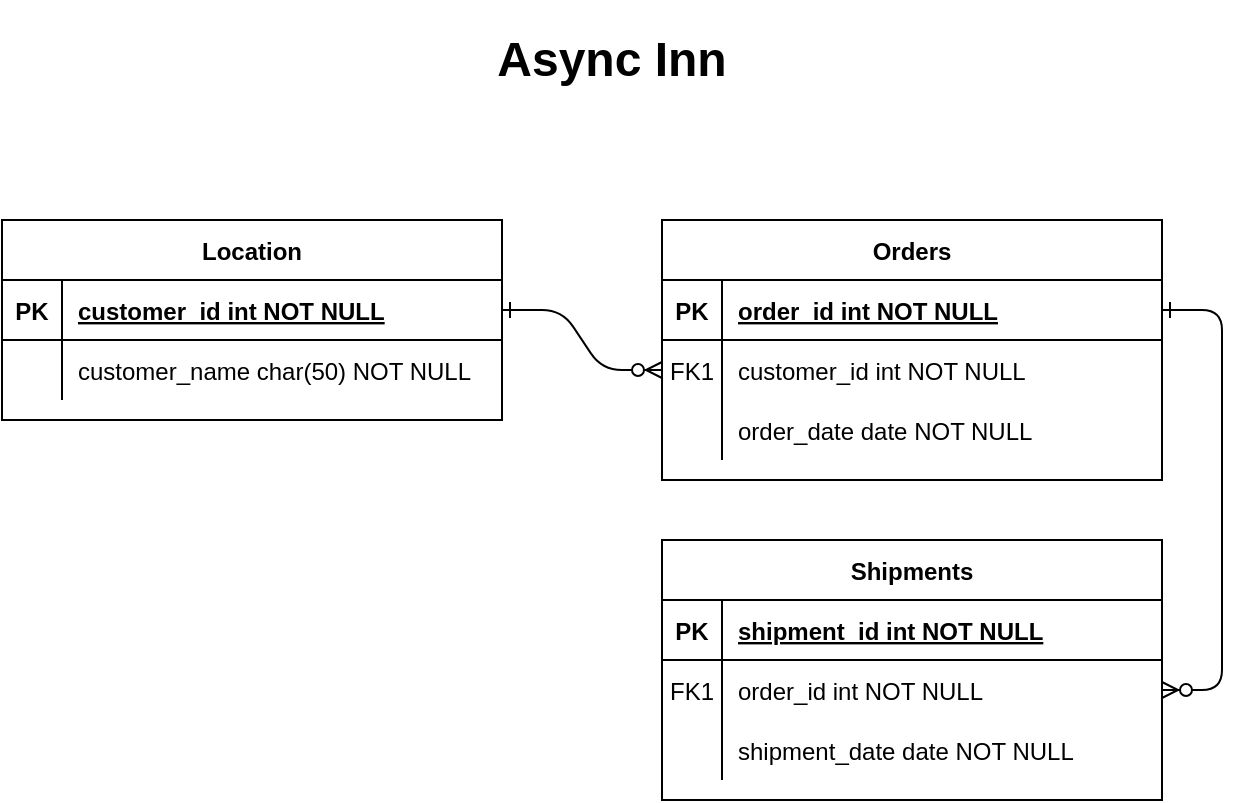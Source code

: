 <mxfile version="15.4.0" type="device" pages="2"><diagram id="R2lEEEUBdFMjLlhIrx00" name="Asynch-Inn ERD"><mxGraphModel dx="1264" dy="592" grid="1" gridSize="10" guides="1" tooltips="1" connect="1" arrows="1" fold="1" page="1" pageScale="1" pageWidth="850" pageHeight="1100" math="0" shadow="0" extFonts="Permanent Marker^https://fonts.googleapis.com/css?family=Permanent+Marker"><root><mxCell id="0"/><mxCell id="1" parent="0"/><mxCell id="C-vyLk0tnHw3VtMMgP7b-1" value="" style="edgeStyle=entityRelationEdgeStyle;endArrow=ERzeroToMany;startArrow=ERone;endFill=1;startFill=0;" parent="1" source="C-vyLk0tnHw3VtMMgP7b-24" target="C-vyLk0tnHw3VtMMgP7b-6" edge="1"><mxGeometry width="100" height="100" relative="1" as="geometry"><mxPoint x="340" y="720" as="sourcePoint"/><mxPoint x="440" y="620" as="targetPoint"/></mxGeometry></mxCell><mxCell id="C-vyLk0tnHw3VtMMgP7b-12" value="" style="edgeStyle=entityRelationEdgeStyle;endArrow=ERzeroToMany;startArrow=ERone;endFill=1;startFill=0;" parent="1" source="C-vyLk0tnHw3VtMMgP7b-3" target="C-vyLk0tnHw3VtMMgP7b-17" edge="1"><mxGeometry width="100" height="100" relative="1" as="geometry"><mxPoint x="400" y="180" as="sourcePoint"/><mxPoint x="460" y="205" as="targetPoint"/></mxGeometry></mxCell><mxCell id="C-vyLk0tnHw3VtMMgP7b-2" value="Orders" style="shape=table;startSize=30;container=1;collapsible=1;childLayout=tableLayout;fixedRows=1;rowLines=0;fontStyle=1;align=center;resizeLast=1;" parent="1" vertex="1"><mxGeometry x="450" y="120" width="250" height="130" as="geometry"/></mxCell><mxCell id="C-vyLk0tnHw3VtMMgP7b-3" value="" style="shape=partialRectangle;collapsible=0;dropTarget=0;pointerEvents=0;fillColor=none;points=[[0,0.5],[1,0.5]];portConstraint=eastwest;top=0;left=0;right=0;bottom=1;" parent="C-vyLk0tnHw3VtMMgP7b-2" vertex="1"><mxGeometry y="30" width="250" height="30" as="geometry"/></mxCell><mxCell id="C-vyLk0tnHw3VtMMgP7b-4" value="PK" style="shape=partialRectangle;overflow=hidden;connectable=0;fillColor=none;top=0;left=0;bottom=0;right=0;fontStyle=1;" parent="C-vyLk0tnHw3VtMMgP7b-3" vertex="1"><mxGeometry width="30" height="30" as="geometry"/></mxCell><mxCell id="C-vyLk0tnHw3VtMMgP7b-5" value="order_id int NOT NULL " style="shape=partialRectangle;overflow=hidden;connectable=0;fillColor=none;top=0;left=0;bottom=0;right=0;align=left;spacingLeft=6;fontStyle=5;" parent="C-vyLk0tnHw3VtMMgP7b-3" vertex="1"><mxGeometry x="30" width="220" height="30" as="geometry"/></mxCell><mxCell id="C-vyLk0tnHw3VtMMgP7b-6" value="" style="shape=partialRectangle;collapsible=0;dropTarget=0;pointerEvents=0;fillColor=none;points=[[0,0.5],[1,0.5]];portConstraint=eastwest;top=0;left=0;right=0;bottom=0;" parent="C-vyLk0tnHw3VtMMgP7b-2" vertex="1"><mxGeometry y="60" width="250" height="30" as="geometry"/></mxCell><mxCell id="C-vyLk0tnHw3VtMMgP7b-7" value="FK1" style="shape=partialRectangle;overflow=hidden;connectable=0;fillColor=none;top=0;left=0;bottom=0;right=0;" parent="C-vyLk0tnHw3VtMMgP7b-6" vertex="1"><mxGeometry width="30" height="30" as="geometry"/></mxCell><mxCell id="C-vyLk0tnHw3VtMMgP7b-8" value="customer_id int NOT NULL" style="shape=partialRectangle;overflow=hidden;connectable=0;fillColor=none;top=0;left=0;bottom=0;right=0;align=left;spacingLeft=6;" parent="C-vyLk0tnHw3VtMMgP7b-6" vertex="1"><mxGeometry x="30" width="220" height="30" as="geometry"/></mxCell><mxCell id="C-vyLk0tnHw3VtMMgP7b-9" value="" style="shape=partialRectangle;collapsible=0;dropTarget=0;pointerEvents=0;fillColor=none;points=[[0,0.5],[1,0.5]];portConstraint=eastwest;top=0;left=0;right=0;bottom=0;" parent="C-vyLk0tnHw3VtMMgP7b-2" vertex="1"><mxGeometry y="90" width="250" height="30" as="geometry"/></mxCell><mxCell id="C-vyLk0tnHw3VtMMgP7b-10" value="" style="shape=partialRectangle;overflow=hidden;connectable=0;fillColor=none;top=0;left=0;bottom=0;right=0;" parent="C-vyLk0tnHw3VtMMgP7b-9" vertex="1"><mxGeometry width="30" height="30" as="geometry"/></mxCell><mxCell id="C-vyLk0tnHw3VtMMgP7b-11" value="order_date date NOT NULL" style="shape=partialRectangle;overflow=hidden;connectable=0;fillColor=none;top=0;left=0;bottom=0;right=0;align=left;spacingLeft=6;" parent="C-vyLk0tnHw3VtMMgP7b-9" vertex="1"><mxGeometry x="30" width="220" height="30" as="geometry"/></mxCell><mxCell id="C-vyLk0tnHw3VtMMgP7b-13" value="Shipments" style="shape=table;startSize=30;container=1;collapsible=1;childLayout=tableLayout;fixedRows=1;rowLines=0;fontStyle=1;align=center;resizeLast=1;" parent="1" vertex="1"><mxGeometry x="450" y="280" width="250" height="130" as="geometry"/></mxCell><mxCell id="C-vyLk0tnHw3VtMMgP7b-14" value="" style="shape=partialRectangle;collapsible=0;dropTarget=0;pointerEvents=0;fillColor=none;points=[[0,0.5],[1,0.5]];portConstraint=eastwest;top=0;left=0;right=0;bottom=1;" parent="C-vyLk0tnHw3VtMMgP7b-13" vertex="1"><mxGeometry y="30" width="250" height="30" as="geometry"/></mxCell><mxCell id="C-vyLk0tnHw3VtMMgP7b-15" value="PK" style="shape=partialRectangle;overflow=hidden;connectable=0;fillColor=none;top=0;left=0;bottom=0;right=0;fontStyle=1;" parent="C-vyLk0tnHw3VtMMgP7b-14" vertex="1"><mxGeometry width="30" height="30" as="geometry"/></mxCell><mxCell id="C-vyLk0tnHw3VtMMgP7b-16" value="shipment_id int NOT NULL " style="shape=partialRectangle;overflow=hidden;connectable=0;fillColor=none;top=0;left=0;bottom=0;right=0;align=left;spacingLeft=6;fontStyle=5;" parent="C-vyLk0tnHw3VtMMgP7b-14" vertex="1"><mxGeometry x="30" width="220" height="30" as="geometry"/></mxCell><mxCell id="C-vyLk0tnHw3VtMMgP7b-17" value="" style="shape=partialRectangle;collapsible=0;dropTarget=0;pointerEvents=0;fillColor=none;points=[[0,0.5],[1,0.5]];portConstraint=eastwest;top=0;left=0;right=0;bottom=0;" parent="C-vyLk0tnHw3VtMMgP7b-13" vertex="1"><mxGeometry y="60" width="250" height="30" as="geometry"/></mxCell><mxCell id="C-vyLk0tnHw3VtMMgP7b-18" value="FK1" style="shape=partialRectangle;overflow=hidden;connectable=0;fillColor=none;top=0;left=0;bottom=0;right=0;" parent="C-vyLk0tnHw3VtMMgP7b-17" vertex="1"><mxGeometry width="30" height="30" as="geometry"/></mxCell><mxCell id="C-vyLk0tnHw3VtMMgP7b-19" value="order_id int NOT NULL" style="shape=partialRectangle;overflow=hidden;connectable=0;fillColor=none;top=0;left=0;bottom=0;right=0;align=left;spacingLeft=6;" parent="C-vyLk0tnHw3VtMMgP7b-17" vertex="1"><mxGeometry x="30" width="220" height="30" as="geometry"/></mxCell><mxCell id="C-vyLk0tnHw3VtMMgP7b-20" value="" style="shape=partialRectangle;collapsible=0;dropTarget=0;pointerEvents=0;fillColor=none;points=[[0,0.5],[1,0.5]];portConstraint=eastwest;top=0;left=0;right=0;bottom=0;" parent="C-vyLk0tnHw3VtMMgP7b-13" vertex="1"><mxGeometry y="90" width="250" height="30" as="geometry"/></mxCell><mxCell id="C-vyLk0tnHw3VtMMgP7b-21" value="" style="shape=partialRectangle;overflow=hidden;connectable=0;fillColor=none;top=0;left=0;bottom=0;right=0;" parent="C-vyLk0tnHw3VtMMgP7b-20" vertex="1"><mxGeometry width="30" height="30" as="geometry"/></mxCell><mxCell id="C-vyLk0tnHw3VtMMgP7b-22" value="shipment_date date NOT NULL" style="shape=partialRectangle;overflow=hidden;connectable=0;fillColor=none;top=0;left=0;bottom=0;right=0;align=left;spacingLeft=6;" parent="C-vyLk0tnHw3VtMMgP7b-20" vertex="1"><mxGeometry x="30" width="220" height="30" as="geometry"/></mxCell><mxCell id="C-vyLk0tnHw3VtMMgP7b-23" value="Location" style="shape=table;startSize=30;container=1;collapsible=1;childLayout=tableLayout;fixedRows=1;rowLines=0;fontStyle=1;align=center;resizeLast=1;" parent="1" vertex="1"><mxGeometry x="120" y="120" width="250" height="100" as="geometry"/></mxCell><mxCell id="C-vyLk0tnHw3VtMMgP7b-24" value="" style="shape=partialRectangle;collapsible=0;dropTarget=0;pointerEvents=0;fillColor=none;points=[[0,0.5],[1,0.5]];portConstraint=eastwest;top=0;left=0;right=0;bottom=1;" parent="C-vyLk0tnHw3VtMMgP7b-23" vertex="1"><mxGeometry y="30" width="250" height="30" as="geometry"/></mxCell><mxCell id="C-vyLk0tnHw3VtMMgP7b-25" value="PK" style="shape=partialRectangle;overflow=hidden;connectable=0;fillColor=none;top=0;left=0;bottom=0;right=0;fontStyle=1;" parent="C-vyLk0tnHw3VtMMgP7b-24" vertex="1"><mxGeometry width="30" height="30" as="geometry"/></mxCell><mxCell id="C-vyLk0tnHw3VtMMgP7b-26" value="customer_id int NOT NULL " style="shape=partialRectangle;overflow=hidden;connectable=0;fillColor=none;top=0;left=0;bottom=0;right=0;align=left;spacingLeft=6;fontStyle=5;" parent="C-vyLk0tnHw3VtMMgP7b-24" vertex="1"><mxGeometry x="30" width="220" height="30" as="geometry"/></mxCell><mxCell id="C-vyLk0tnHw3VtMMgP7b-27" value="" style="shape=partialRectangle;collapsible=0;dropTarget=0;pointerEvents=0;fillColor=none;points=[[0,0.5],[1,0.5]];portConstraint=eastwest;top=0;left=0;right=0;bottom=0;" parent="C-vyLk0tnHw3VtMMgP7b-23" vertex="1"><mxGeometry y="60" width="250" height="30" as="geometry"/></mxCell><mxCell id="C-vyLk0tnHw3VtMMgP7b-28" value="" style="shape=partialRectangle;overflow=hidden;connectable=0;fillColor=none;top=0;left=0;bottom=0;right=0;" parent="C-vyLk0tnHw3VtMMgP7b-27" vertex="1"><mxGeometry width="30" height="30" as="geometry"/></mxCell><mxCell id="C-vyLk0tnHw3VtMMgP7b-29" value="customer_name char(50) NOT NULL" style="shape=partialRectangle;overflow=hidden;connectable=0;fillColor=none;top=0;left=0;bottom=0;right=0;align=left;spacingLeft=6;" parent="C-vyLk0tnHw3VtMMgP7b-27" vertex="1"><mxGeometry x="30" width="220" height="30" as="geometry"/></mxCell><mxCell id="DNj6mUxqerLIcwDMcH_e-1" value="&lt;h1&gt;Async Inn&lt;/h1&gt;" style="text;html=1;strokeColor=none;fillColor=none;spacing=5;spacingTop=-20;whiteSpace=wrap;overflow=hidden;rounded=0;align=center;" vertex="1" parent="1"><mxGeometry x="330" y="20" width="190" height="60" as="geometry"/></mxCell></root></mxGraphModel></diagram><diagram id="OoquRReu4zeaFEVABa7R" name="Specifics"><mxGraphModel dx="1053" dy="493" grid="1" gridSize="10" guides="1" tooltips="1" connect="1" arrows="1" fold="1" page="1" pageScale="1" pageWidth="850" pageHeight="1100" math="0" shadow="0"><root><mxCell id="jw9uUh73b0y_MwXLeNg1-0"/><mxCell id="jw9uUh73b0y_MwXLeNg1-1" parent="jw9uUh73b0y_MwXLeNg1-0"/><mxCell id="jw9uUh73b0y_MwXLeNg1-3" value="Room Layout" style="swimlane;fontStyle=0;childLayout=stackLayout;horizontal=1;startSize=30;horizontalStack=0;resizeParent=1;resizeParentMax=0;resizeLast=0;collapsible=1;marginBottom=0;align=center;" vertex="1" parent="jw9uUh73b0y_MwXLeNg1-1"><mxGeometry x="35" y="70" width="140" height="360" as="geometry"/></mxCell><mxCell id="jw9uUh73b0y_MwXLeNg1-4" value="Standard Room" style="text;strokeColor=none;fillColor=none;align=left;verticalAlign=middle;spacingLeft=4;spacingRight=4;overflow=hidden;points=[[0,0.5],[1,0.5]];portConstraint=eastwest;rotatable=0;" vertex="1" parent="jw9uUh73b0y_MwXLeNg1-3"><mxGeometry y="30" width="140" height="30" as="geometry"/></mxCell><mxCell id="jw9uUh73b0y_MwXLeNg1-5" value="Double Room" style="text;strokeColor=none;fillColor=none;align=left;verticalAlign=middle;spacingLeft=4;spacingRight=4;overflow=hidden;points=[[0,0.5],[1,0.5]];portConstraint=eastwest;rotatable=0;" vertex="1" parent="jw9uUh73b0y_MwXLeNg1-3"><mxGeometry y="60" width="140" height="30" as="geometry"/></mxCell><mxCell id="jw9uUh73b0y_MwXLeNg1-6" value="Triple Room" style="text;strokeColor=none;fillColor=none;align=left;verticalAlign=middle;spacingLeft=4;spacingRight=4;overflow=hidden;points=[[0,0.5],[1,0.5]];portConstraint=eastwest;rotatable=0;" vertex="1" parent="jw9uUh73b0y_MwXLeNg1-3"><mxGeometry y="90" width="140" height="30" as="geometry"/></mxCell><mxCell id="jw9uUh73b0y_MwXLeNg1-7" value="Quad Room Suite" style="text;strokeColor=none;fillColor=none;align=left;verticalAlign=middle;spacingLeft=4;spacingRight=4;overflow=hidden;points=[[0,0.5],[1,0.5]];portConstraint=eastwest;rotatable=0;" vertex="1" parent="jw9uUh73b0y_MwXLeNg1-3"><mxGeometry y="120" width="140" height="30" as="geometry"/></mxCell><mxCell id="jw9uUh73b0y_MwXLeNg1-8" value="Queen Room" style="text;strokeColor=none;fillColor=none;align=left;verticalAlign=middle;spacingLeft=4;spacingRight=4;overflow=hidden;points=[[0,0.5],[1,0.5]];portConstraint=eastwest;rotatable=0;" vertex="1" parent="jw9uUh73b0y_MwXLeNg1-3"><mxGeometry y="150" width="140" height="30" as="geometry"/></mxCell><mxCell id="jw9uUh73b0y_MwXLeNg1-9" value="King Room" style="text;strokeColor=none;fillColor=none;align=left;verticalAlign=middle;spacingLeft=4;spacingRight=4;overflow=hidden;points=[[0,0.5],[1,0.5]];portConstraint=eastwest;rotatable=0;" vertex="1" parent="jw9uUh73b0y_MwXLeNg1-3"><mxGeometry y="180" width="140" height="30" as="geometry"/></mxCell><mxCell id="jw9uUh73b0y_MwXLeNg1-10" value="Queen Suite" style="text;strokeColor=none;fillColor=none;align=left;verticalAlign=middle;spacingLeft=4;spacingRight=4;overflow=hidden;points=[[0,0.5],[1,0.5]];portConstraint=eastwest;rotatable=0;" vertex="1" parent="jw9uUh73b0y_MwXLeNg1-3"><mxGeometry y="210" width="140" height="30" as="geometry"/></mxCell><mxCell id="jw9uUh73b0y_MwXLeNg1-11" value="King Suite" style="text;strokeColor=none;fillColor=none;align=left;verticalAlign=middle;spacingLeft=4;spacingRight=4;overflow=hidden;points=[[0,0.5],[1,0.5]];portConstraint=eastwest;rotatable=0;" vertex="1" parent="jw9uUh73b0y_MwXLeNg1-3"><mxGeometry y="240" width="140" height="30" as="geometry"/></mxCell><mxCell id="jw9uUh73b0y_MwXLeNg1-12" value="Cabana Room" style="text;strokeColor=none;fillColor=none;align=left;verticalAlign=middle;spacingLeft=4;spacingRight=4;overflow=hidden;points=[[0,0.5],[1,0.5]];portConstraint=eastwest;rotatable=0;" vertex="1" parent="jw9uUh73b0y_MwXLeNg1-3"><mxGeometry y="270" width="140" height="30" as="geometry"/></mxCell><mxCell id="jw9uUh73b0y_MwXLeNg1-13" value="Penthouse" style="text;strokeColor=none;fillColor=none;align=left;verticalAlign=middle;spacingLeft=4;spacingRight=4;overflow=hidden;points=[[0,0.5],[1,0.5]];portConstraint=eastwest;rotatable=0;" vertex="1" parent="jw9uUh73b0y_MwXLeNg1-3"><mxGeometry y="300" width="140" height="30" as="geometry"/></mxCell><mxCell id="jw9uUh73b0y_MwXLeNg1-14" value="Studio" style="text;strokeColor=none;fillColor=none;align=left;verticalAlign=middle;spacingLeft=4;spacingRight=4;overflow=hidden;points=[[0,0.5],[1,0.5]];portConstraint=eastwest;rotatable=0;" vertex="1" parent="jw9uUh73b0y_MwXLeNg1-3"><mxGeometry y="330" width="140" height="30" as="geometry"/></mxCell><mxCell id="jw9uUh73b0y_MwXLeNg1-15" value="&lt;h1&gt;Room Layout&lt;/h1&gt;" style="text;html=1;strokeColor=none;fillColor=none;spacing=5;spacingTop=-20;whiteSpace=wrap;overflow=hidden;rounded=0;align=center;" vertex="1" parent="jw9uUh73b0y_MwXLeNg1-1"><mxGeometry x="10" y="20" width="190" height="40" as="geometry"/></mxCell><mxCell id="jw9uUh73b0y_MwXLeNg1-16" value="&lt;h1&gt;All Properties&lt;/h1&gt;" style="text;html=1;strokeColor=none;fillColor=none;spacing=5;spacingTop=-20;whiteSpace=wrap;overflow=hidden;rounded=0;align=center;" vertex="1" parent="jw9uUh73b0y_MwXLeNg1-1"><mxGeometry x="430" y="20" width="190" height="40" as="geometry"/></mxCell><mxCell id="jw9uUh73b0y_MwXLeNg1-17" value="Room Rates" style="swimlane;fontStyle=0;childLayout=stackLayout;horizontal=1;startSize=30;horizontalStack=0;resizeParent=1;resizeParentMax=0;resizeLast=0;collapsible=1;marginBottom=0;align=center;" vertex="1" parent="jw9uUh73b0y_MwXLeNg1-1"><mxGeometry x="455" y="70" width="140" height="120" as="geometry"/></mxCell><mxCell id="jw9uUh73b0y_MwXLeNg1-19" value="Location 1" style="text;strokeColor=none;fillColor=none;align=left;verticalAlign=middle;spacingLeft=4;spacingRight=4;overflow=hidden;points=[[0,0.5],[1,0.5]];portConstraint=eastwest;rotatable=0;" vertex="1" parent="jw9uUh73b0y_MwXLeNg1-17"><mxGeometry y="30" width="140" height="30" as="geometry"/></mxCell><mxCell id="PUcjTXYnaRIKrzPe1sYL-83" value="Location 2" style="text;strokeColor=none;fillColor=none;align=left;verticalAlign=middle;spacingLeft=4;spacingRight=4;overflow=hidden;points=[[0,0.5],[1,0.5]];portConstraint=eastwest;rotatable=0;fontSize=12;" vertex="1" parent="jw9uUh73b0y_MwXLeNg1-17"><mxGeometry y="60" width="140" height="30" as="geometry"/></mxCell><mxCell id="PUcjTXYnaRIKrzPe1sYL-84" value="Location 3" style="text;strokeColor=none;fillColor=none;align=left;verticalAlign=middle;spacingLeft=4;spacingRight=4;overflow=hidden;points=[[0,0.5],[1,0.5]];portConstraint=eastwest;rotatable=0;fontSize=12;" vertex="1" parent="jw9uUh73b0y_MwXLeNg1-17"><mxGeometry y="90" width="140" height="30" as="geometry"/></mxCell><mxCell id="jw9uUh73b0y_MwXLeNg1-21" value="&lt;h1&gt;Locations&lt;/h1&gt;" style="text;html=1;strokeColor=none;fillColor=none;spacing=5;spacingTop=-20;whiteSpace=wrap;overflow=hidden;rounded=0;align=center;" vertex="1" parent="jw9uUh73b0y_MwXLeNg1-1"><mxGeometry x="630" y="20" width="190" height="40" as="geometry"/></mxCell><mxCell id="jw9uUh73b0y_MwXLeNg1-22" value="Locations" style="swimlane;fontStyle=0;childLayout=stackLayout;horizontal=1;startSize=30;horizontalStack=0;resizeParent=1;resizeParentMax=0;resizeLast=0;collapsible=1;marginBottom=0;align=center;" vertex="1" parent="jw9uUh73b0y_MwXLeNg1-1"><mxGeometry x="655" y="70" width="140" height="180" as="geometry"/></mxCell><mxCell id="jw9uUh73b0y_MwXLeNg1-23" value="Name" style="text;strokeColor=none;fillColor=none;align=left;verticalAlign=middle;spacingLeft=4;spacingRight=4;overflow=hidden;points=[[0,0.5],[1,0.5]];portConstraint=eastwest;rotatable=0;" vertex="1" parent="jw9uUh73b0y_MwXLeNg1-22"><mxGeometry y="30" width="140" height="30" as="geometry"/></mxCell><mxCell id="jw9uUh73b0y_MwXLeNg1-24" value="City" style="text;strokeColor=none;fillColor=none;align=left;verticalAlign=middle;spacingLeft=4;spacingRight=4;overflow=hidden;points=[[0,0.5],[1,0.5]];portConstraint=eastwest;rotatable=0;" vertex="1" parent="jw9uUh73b0y_MwXLeNg1-22"><mxGeometry y="60" width="140" height="30" as="geometry"/></mxCell><mxCell id="jw9uUh73b0y_MwXLeNg1-25" value="State" style="text;strokeColor=none;fillColor=none;align=left;verticalAlign=middle;spacingLeft=4;spacingRight=4;overflow=hidden;points=[[0,0.5],[1,0.5]];portConstraint=eastwest;rotatable=0;" vertex="1" parent="jw9uUh73b0y_MwXLeNg1-22"><mxGeometry y="90" width="140" height="30" as="geometry"/></mxCell><mxCell id="jw9uUh73b0y_MwXLeNg1-26" value="Address" style="text;strokeColor=none;fillColor=none;align=left;verticalAlign=middle;spacingLeft=4;spacingRight=4;overflow=hidden;points=[[0,0.5],[1,0.5]];portConstraint=eastwest;rotatable=0;" vertex="1" parent="jw9uUh73b0y_MwXLeNg1-22"><mxGeometry y="120" width="140" height="30" as="geometry"/></mxCell><mxCell id="jw9uUh73b0y_MwXLeNg1-27" value="Phone Number" style="text;strokeColor=none;fillColor=none;align=left;verticalAlign=middle;spacingLeft=4;spacingRight=4;overflow=hidden;points=[[0,0.5],[1,0.5]];portConstraint=eastwest;rotatable=0;" vertex="1" parent="jw9uUh73b0y_MwXLeNg1-22"><mxGeometry y="150" width="140" height="30" as="geometry"/></mxCell><mxCell id="jw9uUh73b0y_MwXLeNg1-28" value="Room Label" style="swimlane;fontStyle=0;childLayout=stackLayout;horizontal=1;startSize=30;horizontalStack=0;resizeParent=1;resizeParentMax=0;resizeLast=0;collapsible=1;marginBottom=0;align=center;" vertex="1" parent="jw9uUh73b0y_MwXLeNg1-1"><mxGeometry x="245" y="70" width="140" height="300" as="geometry"/></mxCell><mxCell id="jw9uUh73b0y_MwXLeNg1-30" value="Restful Rainier" style="text;strokeColor=none;fillColor=none;align=left;verticalAlign=middle;spacingLeft=4;spacingRight=4;overflow=hidden;points=[[0,0.5],[1,0.5]];portConstraint=eastwest;rotatable=0;" vertex="1" parent="jw9uUh73b0y_MwXLeNg1-28"><mxGeometry y="30" width="140" height="30" as="geometry"/></mxCell><mxCell id="jw9uUh73b0y_MwXLeNg1-31" value="Seahawks Snooze" style="text;strokeColor=none;fillColor=none;align=left;verticalAlign=middle;spacingLeft=4;spacingRight=4;overflow=hidden;points=[[0,0.5],[1,0.5]];portConstraint=eastwest;rotatable=0;" vertex="1" parent="jw9uUh73b0y_MwXLeNg1-28"><mxGeometry y="60" width="140" height="30" as="geometry"/></mxCell><mxCell id="jw9uUh73b0y_MwXLeNg1-32" value="Label 3" style="text;strokeColor=none;fillColor=none;align=left;verticalAlign=middle;spacingLeft=4;spacingRight=4;overflow=hidden;points=[[0,0.5],[1,0.5]];portConstraint=eastwest;rotatable=0;" vertex="1" parent="jw9uUh73b0y_MwXLeNg1-28"><mxGeometry y="90" width="140" height="30" as="geometry"/></mxCell><mxCell id="jw9uUh73b0y_MwXLeNg1-33" value="Label 4" style="text;strokeColor=none;fillColor=none;align=left;verticalAlign=middle;spacingLeft=4;spacingRight=4;overflow=hidden;points=[[0,0.5],[1,0.5]];portConstraint=eastwest;rotatable=0;" vertex="1" parent="jw9uUh73b0y_MwXLeNg1-28"><mxGeometry y="120" width="140" height="30" as="geometry"/></mxCell><mxCell id="jw9uUh73b0y_MwXLeNg1-34" value="Label 5" style="text;strokeColor=none;fillColor=none;align=left;verticalAlign=middle;spacingLeft=4;spacingRight=4;overflow=hidden;points=[[0,0.5],[1,0.5]];portConstraint=eastwest;rotatable=0;" vertex="1" parent="jw9uUh73b0y_MwXLeNg1-28"><mxGeometry y="150" width="140" height="30" as="geometry"/></mxCell><mxCell id="jw9uUh73b0y_MwXLeNg1-35" value="Label 6" style="text;strokeColor=none;fillColor=none;align=left;verticalAlign=middle;spacingLeft=4;spacingRight=4;overflow=hidden;points=[[0,0.5],[1,0.5]];portConstraint=eastwest;rotatable=0;" vertex="1" parent="jw9uUh73b0y_MwXLeNg1-28"><mxGeometry y="180" width="140" height="30" as="geometry"/></mxCell><mxCell id="jw9uUh73b0y_MwXLeNg1-36" value="Label 7" style="text;strokeColor=none;fillColor=none;align=left;verticalAlign=middle;spacingLeft=4;spacingRight=4;overflow=hidden;points=[[0,0.5],[1,0.5]];portConstraint=eastwest;rotatable=0;" vertex="1" parent="jw9uUh73b0y_MwXLeNg1-28"><mxGeometry y="210" width="140" height="30" as="geometry"/></mxCell><mxCell id="jw9uUh73b0y_MwXLeNg1-37" value="Label 8" style="text;strokeColor=none;fillColor=none;align=left;verticalAlign=middle;spacingLeft=4;spacingRight=4;overflow=hidden;points=[[0,0.5],[1,0.5]];portConstraint=eastwest;rotatable=0;" vertex="1" parent="jw9uUh73b0y_MwXLeNg1-28"><mxGeometry y="240" width="140" height="30" as="geometry"/></mxCell><mxCell id="jw9uUh73b0y_MwXLeNg1-38" value="Label 9" style="text;strokeColor=none;fillColor=none;align=left;verticalAlign=middle;spacingLeft=4;spacingRight=4;overflow=hidden;points=[[0,0.5],[1,0.5]];portConstraint=eastwest;rotatable=0;" vertex="1" parent="jw9uUh73b0y_MwXLeNg1-28"><mxGeometry y="270" width="140" height="30" as="geometry"/></mxCell><mxCell id="jw9uUh73b0y_MwXLeNg1-40" value="&lt;h1 style=&quot;font-size: 18px;&quot;&gt;Specific Room Label&lt;/h1&gt;" style="text;html=1;strokeColor=none;fillColor=none;spacing=5;spacingTop=-20;whiteSpace=wrap;overflow=hidden;rounded=0;align=center;fontSize=18;" vertex="1" parent="jw9uUh73b0y_MwXLeNg1-1"><mxGeometry x="220" y="20" width="190" height="40" as="geometry"/></mxCell><mxCell id="jw9uUh73b0y_MwXLeNg1-42" value="Room Amenities" style="swimlane;fontStyle=0;childLayout=stackLayout;horizontal=1;startSize=30;horizontalStack=0;resizeParent=1;resizeParentMax=0;resizeLast=0;collapsible=1;marginBottom=0;align=center;" vertex="1" parent="jw9uUh73b0y_MwXLeNg1-1"><mxGeometry x="455" y="290" width="140" height="450" as="geometry"/></mxCell><mxCell id="jw9uUh73b0y_MwXLeNg1-43" value="Hairdryer" style="text;strokeColor=none;fillColor=none;align=left;verticalAlign=middle;spacingLeft=4;spacingRight=4;overflow=hidden;points=[[0,0.5],[1,0.5]];portConstraint=eastwest;rotatable=0;" vertex="1" parent="jw9uUh73b0y_MwXLeNg1-42"><mxGeometry y="30" width="140" height="30" as="geometry"/></mxCell><mxCell id="jw9uUh73b0y_MwXLeNg1-44" value="Jacuzzi" style="text;strokeColor=none;fillColor=none;align=left;verticalAlign=middle;spacingLeft=4;spacingRight=4;overflow=hidden;points=[[0,0.5],[1,0.5]];portConstraint=eastwest;rotatable=0;" vertex="1" parent="jw9uUh73b0y_MwXLeNg1-42"><mxGeometry y="60" width="140" height="30" as="geometry"/></mxCell><mxCell id="jw9uUh73b0y_MwXLeNg1-45" value="Minibar" style="text;strokeColor=none;fillColor=none;align=left;verticalAlign=middle;spacingLeft=4;spacingRight=4;overflow=hidden;points=[[0,0.5],[1,0.5]];portConstraint=eastwest;rotatable=0;" vertex="1" parent="jw9uUh73b0y_MwXLeNg1-42"><mxGeometry y="90" width="140" height="30" as="geometry"/></mxCell><mxCell id="jw9uUh73b0y_MwXLeNg1-46" value="Hot tub bath" style="text;strokeColor=none;fillColor=none;align=left;verticalAlign=middle;spacingLeft=4;spacingRight=4;overflow=hidden;points=[[0,0.5],[1,0.5]];portConstraint=eastwest;rotatable=0;" vertex="1" parent="jw9uUh73b0y_MwXLeNg1-42"><mxGeometry y="120" width="140" height="30" as="geometry"/></mxCell><mxCell id="jw9uUh73b0y_MwXLeNg1-47" value="Pull-out-couch" style="text;strokeColor=none;fillColor=none;align=left;verticalAlign=middle;spacingLeft=4;spacingRight=4;overflow=hidden;points=[[0,0.5],[1,0.5]];portConstraint=eastwest;rotatable=0;" vertex="1" parent="jw9uUh73b0y_MwXLeNg1-42"><mxGeometry y="150" width="140" height="30" as="geometry"/></mxCell><mxCell id="jw9uUh73b0y_MwXLeNg1-48" value="Kitchen" style="text;strokeColor=none;fillColor=none;align=left;verticalAlign=middle;spacingLeft=4;spacingRight=4;overflow=hidden;points=[[0,0.5],[1,0.5]];portConstraint=eastwest;rotatable=0;" vertex="1" parent="jw9uUh73b0y_MwXLeNg1-42"><mxGeometry y="180" width="140" height="30" as="geometry"/></mxCell><mxCell id="jw9uUh73b0y_MwXLeNg1-49" value="City view" style="text;strokeColor=none;fillColor=none;align=left;verticalAlign=middle;spacingLeft=4;spacingRight=4;overflow=hidden;points=[[0,0.5],[1,0.5]];portConstraint=eastwest;rotatable=0;" vertex="1" parent="jw9uUh73b0y_MwXLeNg1-42"><mxGeometry y="210" width="140" height="30" as="geometry"/></mxCell><mxCell id="jw9uUh73b0y_MwXLeNg1-50" value="Nature view" style="text;strokeColor=none;fillColor=none;align=left;verticalAlign=middle;spacingLeft=4;spacingRight=4;overflow=hidden;points=[[0,0.5],[1,0.5]];portConstraint=eastwest;rotatable=0;" vertex="1" parent="jw9uUh73b0y_MwXLeNg1-42"><mxGeometry y="240" width="140" height="30" as="geometry"/></mxCell><mxCell id="jw9uUh73b0y_MwXLeNg1-58" value="Ocean view" style="text;strokeColor=none;fillColor=none;align=left;verticalAlign=middle;spacingLeft=4;spacingRight=4;overflow=hidden;points=[[0,0.5],[1,0.5]];portConstraint=eastwest;rotatable=0;fontSize=12;" vertex="1" parent="jw9uUh73b0y_MwXLeNg1-42"><mxGeometry y="270" width="140" height="30" as="geometry"/></mxCell><mxCell id="jw9uUh73b0y_MwXLeNg1-51" value="Handicap Accessible" style="text;strokeColor=none;fillColor=none;align=left;verticalAlign=middle;spacingLeft=4;spacingRight=4;overflow=hidden;points=[[0,0.5],[1,0.5]];portConstraint=eastwest;rotatable=0;" vertex="1" parent="jw9uUh73b0y_MwXLeNg1-42"><mxGeometry y="300" width="140" height="30" as="geometry"/></mxCell><mxCell id="jw9uUh73b0y_MwXLeNg1-52" value="Outdoor entrance" style="text;strokeColor=none;fillColor=none;align=left;verticalAlign=middle;spacingLeft=4;spacingRight=4;overflow=hidden;points=[[0,0.5],[1,0.5]];portConstraint=eastwest;rotatable=0;" vertex="1" parent="jw9uUh73b0y_MwXLeNg1-42"><mxGeometry y="330" width="140" height="30" as="geometry"/></mxCell><mxCell id="jw9uUh73b0y_MwXLeNg1-57" value="Coffee Maker" style="text;strokeColor=none;fillColor=none;align=left;verticalAlign=middle;spacingLeft=4;spacingRight=4;overflow=hidden;points=[[0,0.5],[1,0.5]];portConstraint=eastwest;rotatable=0;fontSize=12;" vertex="1" parent="jw9uUh73b0y_MwXLeNg1-42"><mxGeometry y="360" width="140" height="30" as="geometry"/></mxCell><mxCell id="jw9uUh73b0y_MwXLeNg1-53" value="Balcony" style="text;strokeColor=none;fillColor=none;align=left;verticalAlign=middle;spacingLeft=4;spacingRight=4;overflow=hidden;points=[[0,0.5],[1,0.5]];portConstraint=eastwest;rotatable=0;" vertex="1" parent="jw9uUh73b0y_MwXLeNg1-42"><mxGeometry y="390" width="140" height="30" as="geometry"/></mxCell><mxCell id="jw9uUh73b0y_MwXLeNg1-56" value="Desk" style="text;strokeColor=none;fillColor=none;align=left;verticalAlign=middle;spacingLeft=4;spacingRight=4;overflow=hidden;points=[[0,0.5],[1,0.5]];portConstraint=eastwest;rotatable=0;fontSize=12;" vertex="1" parent="jw9uUh73b0y_MwXLeNg1-42"><mxGeometry y="420" width="140" height="30" as="geometry"/></mxCell><mxCell id="jw9uUh73b0y_MwXLeNg1-54" value="&lt;h1 style=&quot;font-size: 20px&quot;&gt;Room Amenities&lt;/h1&gt;" style="text;html=1;strokeColor=none;fillColor=none;spacing=5;spacingTop=-20;whiteSpace=wrap;overflow=hidden;rounded=0;align=center;fontSize=20;" vertex="1" parent="jw9uUh73b0y_MwXLeNg1-1"><mxGeometry x="430" y="240" width="190" height="40" as="geometry"/></mxCell><mxCell id="jw9uUh73b0y_MwXLeNg1-60" value="Pricing" style="swimlane;fontStyle=0;childLayout=stackLayout;horizontal=1;startSize=30;horizontalStack=0;resizeParent=1;resizeParentMax=0;resizeLast=0;collapsible=1;marginBottom=0;align=center;" vertex="1" parent="jw9uUh73b0y_MwXLeNg1-1"><mxGeometry x="655" y="320" width="140" height="270" as="geometry"/></mxCell><mxCell id="jw9uUh73b0y_MwXLeNg1-61" value="$150" style="text;strokeColor=none;fillColor=none;align=left;verticalAlign=middle;spacingLeft=4;spacingRight=4;overflow=hidden;points=[[0,0.5],[1,0.5]];portConstraint=eastwest;rotatable=0;" vertex="1" parent="jw9uUh73b0y_MwXLeNg1-60"><mxGeometry y="30" width="140" height="30" as="geometry"/></mxCell><mxCell id="jw9uUh73b0y_MwXLeNg1-62" value="$200" style="text;strokeColor=none;fillColor=none;align=left;verticalAlign=middle;spacingLeft=4;spacingRight=4;overflow=hidden;points=[[0,0.5],[1,0.5]];portConstraint=eastwest;rotatable=0;" vertex="1" parent="jw9uUh73b0y_MwXLeNg1-60"><mxGeometry y="60" width="140" height="30" as="geometry"/></mxCell><mxCell id="jw9uUh73b0y_MwXLeNg1-63" value="$225" style="text;strokeColor=none;fillColor=none;align=left;verticalAlign=middle;spacingLeft=4;spacingRight=4;overflow=hidden;points=[[0,0.5],[1,0.5]];portConstraint=eastwest;rotatable=0;" vertex="1" parent="jw9uUh73b0y_MwXLeNg1-60"><mxGeometry y="90" width="140" height="30" as="geometry"/></mxCell><mxCell id="jw9uUh73b0y_MwXLeNg1-64" value="$250" style="text;strokeColor=none;fillColor=none;align=left;verticalAlign=middle;spacingLeft=4;spacingRight=4;overflow=hidden;points=[[0,0.5],[1,0.5]];portConstraint=eastwest;rotatable=0;" vertex="1" parent="jw9uUh73b0y_MwXLeNg1-60"><mxGeometry y="120" width="140" height="30" as="geometry"/></mxCell><mxCell id="jw9uUh73b0y_MwXLeNg1-65" value="$300" style="text;strokeColor=none;fillColor=none;align=left;verticalAlign=middle;spacingLeft=4;spacingRight=4;overflow=hidden;points=[[0,0.5],[1,0.5]];portConstraint=eastwest;rotatable=0;" vertex="1" parent="jw9uUh73b0y_MwXLeNg1-60"><mxGeometry y="150" width="140" height="30" as="geometry"/></mxCell><mxCell id="jw9uUh73b0y_MwXLeNg1-66" value="$350" style="text;strokeColor=none;fillColor=none;align=left;verticalAlign=middle;spacingLeft=4;spacingRight=4;overflow=hidden;points=[[0,0.5],[1,0.5]];portConstraint=eastwest;rotatable=0;" vertex="1" parent="jw9uUh73b0y_MwXLeNg1-60"><mxGeometry y="180" width="140" height="30" as="geometry"/></mxCell><mxCell id="jw9uUh73b0y_MwXLeNg1-67" value="$400" style="text;strokeColor=none;fillColor=none;align=left;verticalAlign=middle;spacingLeft=4;spacingRight=4;overflow=hidden;points=[[0,0.5],[1,0.5]];portConstraint=eastwest;rotatable=0;" vertex="1" parent="jw9uUh73b0y_MwXLeNg1-60"><mxGeometry y="210" width="140" height="30" as="geometry"/></mxCell><mxCell id="jw9uUh73b0y_MwXLeNg1-68" value="Hotels.com rate" style="text;strokeColor=none;fillColor=none;align=left;verticalAlign=middle;spacingLeft=4;spacingRight=4;overflow=hidden;points=[[0,0.5],[1,0.5]];portConstraint=eastwest;rotatable=0;" vertex="1" parent="jw9uUh73b0y_MwXLeNg1-60"><mxGeometry y="240" width="140" height="30" as="geometry"/></mxCell><mxCell id="jw9uUh73b0y_MwXLeNg1-75" value="&lt;h1 style=&quot;font-size: 20px&quot;&gt;Room Rates&lt;/h1&gt;" style="text;html=1;strokeColor=none;fillColor=none;spacing=5;spacingTop=-20;whiteSpace=wrap;overflow=hidden;rounded=0;align=center;fontSize=20;" vertex="1" parent="jw9uUh73b0y_MwXLeNg1-1"><mxGeometry x="630" y="270" width="190" height="40" as="geometry"/></mxCell><mxCell id="jw9uUh73b0y_MwXLeNg1-76" value="Room Numbers" style="swimlane;fontStyle=0;childLayout=stackLayout;horizontal=1;startSize=30;horizontalStack=0;resizeParent=1;resizeParentMax=0;resizeLast=0;collapsible=1;marginBottom=0;align=center;" vertex="1" parent="jw9uUh73b0y_MwXLeNg1-1"><mxGeometry x="35" y="520" width="140" height="360" as="geometry"/></mxCell><mxCell id="jw9uUh73b0y_MwXLeNg1-77" value="100 - 150" style="text;strokeColor=none;fillColor=none;align=left;verticalAlign=middle;spacingLeft=4;spacingRight=4;overflow=hidden;points=[[0,0.5],[1,0.5]];portConstraint=eastwest;rotatable=0;" vertex="1" parent="jw9uUh73b0y_MwXLeNg1-76"><mxGeometry y="30" width="140" height="30" as="geometry"/></mxCell><mxCell id="jw9uUh73b0y_MwXLeNg1-78" value="151 - 200" style="text;strokeColor=none;fillColor=none;align=left;verticalAlign=middle;spacingLeft=4;spacingRight=4;overflow=hidden;points=[[0,0.5],[1,0.5]];portConstraint=eastwest;rotatable=0;" vertex="1" parent="jw9uUh73b0y_MwXLeNg1-76"><mxGeometry y="60" width="140" height="30" as="geometry"/></mxCell><mxCell id="jw9uUh73b0y_MwXLeNg1-79" value="201 - 250" style="text;strokeColor=none;fillColor=none;align=left;verticalAlign=middle;spacingLeft=4;spacingRight=4;overflow=hidden;points=[[0,0.5],[1,0.5]];portConstraint=eastwest;rotatable=0;" vertex="1" parent="jw9uUh73b0y_MwXLeNg1-76"><mxGeometry y="90" width="140" height="30" as="geometry"/></mxCell><mxCell id="jw9uUh73b0y_MwXLeNg1-80" value="251 - 300" style="text;strokeColor=none;fillColor=none;align=left;verticalAlign=middle;spacingLeft=4;spacingRight=4;overflow=hidden;points=[[0,0.5],[1,0.5]];portConstraint=eastwest;rotatable=0;" vertex="1" parent="jw9uUh73b0y_MwXLeNg1-76"><mxGeometry y="120" width="140" height="30" as="geometry"/></mxCell><mxCell id="jw9uUh73b0y_MwXLeNg1-81" value="301" style="text;strokeColor=none;fillColor=none;align=left;verticalAlign=middle;spacingLeft=4;spacingRight=4;overflow=hidden;points=[[0,0.5],[1,0.5]];portConstraint=eastwest;rotatable=0;" vertex="1" parent="jw9uUh73b0y_MwXLeNg1-76"><mxGeometry y="150" width="140" height="30" as="geometry"/></mxCell><mxCell id="jw9uUh73b0y_MwXLeNg1-82" value="302" style="text;strokeColor=none;fillColor=none;align=left;verticalAlign=middle;spacingLeft=4;spacingRight=4;overflow=hidden;points=[[0,0.5],[1,0.5]];portConstraint=eastwest;rotatable=0;" vertex="1" parent="jw9uUh73b0y_MwXLeNg1-76"><mxGeometry y="180" width="140" height="30" as="geometry"/></mxCell><mxCell id="jw9uUh73b0y_MwXLeNg1-83" value="303" style="text;strokeColor=none;fillColor=none;align=left;verticalAlign=middle;spacingLeft=4;spacingRight=4;overflow=hidden;points=[[0,0.5],[1,0.5]];portConstraint=eastwest;rotatable=0;" vertex="1" parent="jw9uUh73b0y_MwXLeNg1-76"><mxGeometry y="210" width="140" height="30" as="geometry"/></mxCell><mxCell id="jw9uUh73b0y_MwXLeNg1-84" value="304" style="text;strokeColor=none;fillColor=none;align=left;verticalAlign=middle;spacingLeft=4;spacingRight=4;overflow=hidden;points=[[0,0.5],[1,0.5]];portConstraint=eastwest;rotatable=0;" vertex="1" parent="jw9uUh73b0y_MwXLeNg1-76"><mxGeometry y="240" width="140" height="30" as="geometry"/></mxCell><mxCell id="jw9uUh73b0y_MwXLeNg1-85" value="305" style="text;strokeColor=none;fillColor=none;align=left;verticalAlign=middle;spacingLeft=4;spacingRight=4;overflow=hidden;points=[[0,0.5],[1,0.5]];portConstraint=eastwest;rotatable=0;" vertex="1" parent="jw9uUh73b0y_MwXLeNg1-76"><mxGeometry y="270" width="140" height="30" as="geometry"/></mxCell><mxCell id="jw9uUh73b0y_MwXLeNg1-86" value="306" style="text;strokeColor=none;fillColor=none;align=left;verticalAlign=middle;spacingLeft=4;spacingRight=4;overflow=hidden;points=[[0,0.5],[1,0.5]];portConstraint=eastwest;rotatable=0;" vertex="1" parent="jw9uUh73b0y_MwXLeNg1-76"><mxGeometry y="300" width="140" height="30" as="geometry"/></mxCell><mxCell id="jw9uUh73b0y_MwXLeNg1-87" value="307" style="text;strokeColor=none;fillColor=none;align=left;verticalAlign=middle;spacingLeft=4;spacingRight=4;overflow=hidden;points=[[0,0.5],[1,0.5]];portConstraint=eastwest;rotatable=0;" vertex="1" parent="jw9uUh73b0y_MwXLeNg1-76"><mxGeometry y="330" width="140" height="30" as="geometry"/></mxCell><mxCell id="jw9uUh73b0y_MwXLeNg1-88" value="&lt;h1&gt;Room Numbers&lt;/h1&gt;" style="text;html=1;strokeColor=none;fillColor=none;spacing=5;spacingTop=-20;whiteSpace=wrap;overflow=hidden;rounded=0;align=center;" vertex="1" parent="jw9uUh73b0y_MwXLeNg1-1"><mxGeometry x="10" y="470" width="190" height="40" as="geometry"/></mxCell><mxCell id="jw9uUh73b0y_MwXLeNg1-89" value="&lt;h1&gt;Room Types&lt;/h1&gt;" style="text;html=1;strokeColor=none;fillColor=none;spacing=5;spacingTop=-20;whiteSpace=wrap;overflow=hidden;rounded=0;align=center;" vertex="1" parent="jw9uUh73b0y_MwXLeNg1-1"><mxGeometry x="220" y="470" width="190" height="40" as="geometry"/></mxCell><mxCell id="jw9uUh73b0y_MwXLeNg1-90" value="Types" style="swimlane;fontStyle=0;childLayout=stackLayout;horizontal=1;startSize=30;horizontalStack=0;resizeParent=1;resizeParentMax=0;resizeLast=0;collapsible=1;marginBottom=0;align=center;" vertex="1" parent="jw9uUh73b0y_MwXLeNg1-1"><mxGeometry x="245" y="520" width="140" height="120" as="geometry"/></mxCell><mxCell id="jw9uUh73b0y_MwXLeNg1-91" value="Non-Smoking" style="text;strokeColor=none;fillColor=none;align=left;verticalAlign=middle;spacingLeft=4;spacingRight=4;overflow=hidden;points=[[0,0.5],[1,0.5]];portConstraint=eastwest;rotatable=0;" vertex="1" parent="jw9uUh73b0y_MwXLeNg1-90"><mxGeometry y="30" width="140" height="30" as="geometry"/></mxCell><mxCell id="jw9uUh73b0y_MwXLeNg1-92" value="Smoking" style="text;strokeColor=none;fillColor=none;align=left;verticalAlign=middle;spacingLeft=4;spacingRight=4;overflow=hidden;points=[[0,0.5],[1,0.5]];portConstraint=eastwest;rotatable=0;" vertex="1" parent="jw9uUh73b0y_MwXLeNg1-90"><mxGeometry y="60" width="140" height="30" as="geometry"/></mxCell><mxCell id="jw9uUh73b0y_MwXLeNg1-93" value="Pet Friendly" style="text;strokeColor=none;fillColor=none;align=left;verticalAlign=middle;spacingLeft=4;spacingRight=4;overflow=hidden;points=[[0,0.5],[1,0.5]];portConstraint=eastwest;rotatable=0;" vertex="1" parent="jw9uUh73b0y_MwXLeNg1-90"><mxGeometry y="90" width="140" height="30" as="geometry"/></mxCell><mxCell id="PUcjTXYnaRIKrzPe1sYL-0" value="Untitled Layer" parent="jw9uUh73b0y_MwXLeNg1-0"/><mxCell id="PUcjTXYnaRIKrzPe1sYL-1" value="Room Layout" style="swimlane;fontStyle=0;childLayout=stackLayout;horizontal=1;startSize=30;horizontalStack=0;resizeParent=1;resizeParentMax=0;resizeLast=0;collapsible=1;marginBottom=0;align=center;" vertex="1" parent="PUcjTXYnaRIKrzPe1sYL-0"><mxGeometry x="35" y="70" width="140" height="360" as="geometry"/></mxCell><mxCell id="PUcjTXYnaRIKrzPe1sYL-2" value="Standard Room" style="text;strokeColor=none;fillColor=none;align=left;verticalAlign=middle;spacingLeft=4;spacingRight=4;overflow=hidden;points=[[0,0.5],[1,0.5]];portConstraint=eastwest;rotatable=0;" vertex="1" parent="PUcjTXYnaRIKrzPe1sYL-1"><mxGeometry y="30" width="140" height="30" as="geometry"/></mxCell><mxCell id="PUcjTXYnaRIKrzPe1sYL-3" value="Double Room" style="text;strokeColor=none;fillColor=none;align=left;verticalAlign=middle;spacingLeft=4;spacingRight=4;overflow=hidden;points=[[0,0.5],[1,0.5]];portConstraint=eastwest;rotatable=0;" vertex="1" parent="PUcjTXYnaRIKrzPe1sYL-1"><mxGeometry y="60" width="140" height="30" as="geometry"/></mxCell><mxCell id="PUcjTXYnaRIKrzPe1sYL-4" value="Triple Room" style="text;strokeColor=none;fillColor=none;align=left;verticalAlign=middle;spacingLeft=4;spacingRight=4;overflow=hidden;points=[[0,0.5],[1,0.5]];portConstraint=eastwest;rotatable=0;" vertex="1" parent="PUcjTXYnaRIKrzPe1sYL-1"><mxGeometry y="90" width="140" height="30" as="geometry"/></mxCell><mxCell id="PUcjTXYnaRIKrzPe1sYL-5" value="Quad Room Suite" style="text;strokeColor=none;fillColor=none;align=left;verticalAlign=middle;spacingLeft=4;spacingRight=4;overflow=hidden;points=[[0,0.5],[1,0.5]];portConstraint=eastwest;rotatable=0;" vertex="1" parent="PUcjTXYnaRIKrzPe1sYL-1"><mxGeometry y="120" width="140" height="30" as="geometry"/></mxCell><mxCell id="PUcjTXYnaRIKrzPe1sYL-6" value="Queen Room" style="text;strokeColor=none;fillColor=none;align=left;verticalAlign=middle;spacingLeft=4;spacingRight=4;overflow=hidden;points=[[0,0.5],[1,0.5]];portConstraint=eastwest;rotatable=0;" vertex="1" parent="PUcjTXYnaRIKrzPe1sYL-1"><mxGeometry y="150" width="140" height="30" as="geometry"/></mxCell><mxCell id="PUcjTXYnaRIKrzPe1sYL-7" value="King Room" style="text;strokeColor=none;fillColor=none;align=left;verticalAlign=middle;spacingLeft=4;spacingRight=4;overflow=hidden;points=[[0,0.5],[1,0.5]];portConstraint=eastwest;rotatable=0;" vertex="1" parent="PUcjTXYnaRIKrzPe1sYL-1"><mxGeometry y="180" width="140" height="30" as="geometry"/></mxCell><mxCell id="PUcjTXYnaRIKrzPe1sYL-8" value="Queen Suite" style="text;strokeColor=none;fillColor=none;align=left;verticalAlign=middle;spacingLeft=4;spacingRight=4;overflow=hidden;points=[[0,0.5],[1,0.5]];portConstraint=eastwest;rotatable=0;" vertex="1" parent="PUcjTXYnaRIKrzPe1sYL-1"><mxGeometry y="210" width="140" height="30" as="geometry"/></mxCell><mxCell id="PUcjTXYnaRIKrzPe1sYL-9" value="King Suite" style="text;strokeColor=none;fillColor=none;align=left;verticalAlign=middle;spacingLeft=4;spacingRight=4;overflow=hidden;points=[[0,0.5],[1,0.5]];portConstraint=eastwest;rotatable=0;" vertex="1" parent="PUcjTXYnaRIKrzPe1sYL-1"><mxGeometry y="240" width="140" height="30" as="geometry"/></mxCell><mxCell id="PUcjTXYnaRIKrzPe1sYL-10" value="Cabana Room" style="text;strokeColor=none;fillColor=none;align=left;verticalAlign=middle;spacingLeft=4;spacingRight=4;overflow=hidden;points=[[0,0.5],[1,0.5]];portConstraint=eastwest;rotatable=0;" vertex="1" parent="PUcjTXYnaRIKrzPe1sYL-1"><mxGeometry y="270" width="140" height="30" as="geometry"/></mxCell><mxCell id="PUcjTXYnaRIKrzPe1sYL-11" value="Penthouse" style="text;strokeColor=none;fillColor=none;align=left;verticalAlign=middle;spacingLeft=4;spacingRight=4;overflow=hidden;points=[[0,0.5],[1,0.5]];portConstraint=eastwest;rotatable=0;" vertex="1" parent="PUcjTXYnaRIKrzPe1sYL-1"><mxGeometry y="300" width="140" height="30" as="geometry"/></mxCell><mxCell id="PUcjTXYnaRIKrzPe1sYL-12" value="Studio" style="text;strokeColor=none;fillColor=none;align=left;verticalAlign=middle;spacingLeft=4;spacingRight=4;overflow=hidden;points=[[0,0.5],[1,0.5]];portConstraint=eastwest;rotatable=0;" vertex="1" parent="PUcjTXYnaRIKrzPe1sYL-1"><mxGeometry y="330" width="140" height="30" as="geometry"/></mxCell><mxCell id="PUcjTXYnaRIKrzPe1sYL-13" value="&lt;h1&gt;Room Layout&lt;/h1&gt;" style="text;html=1;strokeColor=none;fillColor=none;spacing=5;spacingTop=-20;whiteSpace=wrap;overflow=hidden;rounded=0;align=center;" vertex="1" parent="PUcjTXYnaRIKrzPe1sYL-0"><mxGeometry x="10" y="20" width="190" height="40" as="geometry"/></mxCell><mxCell id="PUcjTXYnaRIKrzPe1sYL-15" value="Properties" style="swimlane;fontStyle=0;childLayout=stackLayout;horizontal=1;startSize=30;horizontalStack=0;resizeParent=1;resizeParentMax=0;resizeLast=0;collapsible=1;marginBottom=0;align=center;" vertex="1" parent="PUcjTXYnaRIKrzPe1sYL-0"><mxGeometry x="455" y="70" width="140" height="60" as="geometry"/></mxCell><mxCell id="PUcjTXYnaRIKrzPe1sYL-19" value="&lt;h1&gt;Locations&lt;/h1&gt;" style="text;html=1;strokeColor=none;fillColor=none;spacing=5;spacingTop=-20;whiteSpace=wrap;overflow=hidden;rounded=0;align=center;" vertex="1" parent="PUcjTXYnaRIKrzPe1sYL-0"><mxGeometry x="630" y="20" width="190" height="40" as="geometry"/></mxCell><mxCell id="PUcjTXYnaRIKrzPe1sYL-20" value="Locations" style="swimlane;fontStyle=0;childLayout=stackLayout;horizontal=1;startSize=30;horizontalStack=0;resizeParent=1;resizeParentMax=0;resizeLast=0;collapsible=1;marginBottom=0;align=center;" vertex="1" parent="PUcjTXYnaRIKrzPe1sYL-0"><mxGeometry x="655" y="70" width="140" height="180" as="geometry"/></mxCell><mxCell id="PUcjTXYnaRIKrzPe1sYL-21" value="Name" style="text;strokeColor=none;fillColor=none;align=left;verticalAlign=middle;spacingLeft=4;spacingRight=4;overflow=hidden;points=[[0,0.5],[1,0.5]];portConstraint=eastwest;rotatable=0;" vertex="1" parent="PUcjTXYnaRIKrzPe1sYL-20"><mxGeometry y="30" width="140" height="30" as="geometry"/></mxCell><mxCell id="PUcjTXYnaRIKrzPe1sYL-22" value="City" style="text;strokeColor=none;fillColor=none;align=left;verticalAlign=middle;spacingLeft=4;spacingRight=4;overflow=hidden;points=[[0,0.5],[1,0.5]];portConstraint=eastwest;rotatable=0;" vertex="1" parent="PUcjTXYnaRIKrzPe1sYL-20"><mxGeometry y="60" width="140" height="30" as="geometry"/></mxCell><mxCell id="PUcjTXYnaRIKrzPe1sYL-23" value="State" style="text;strokeColor=none;fillColor=none;align=left;verticalAlign=middle;spacingLeft=4;spacingRight=4;overflow=hidden;points=[[0,0.5],[1,0.5]];portConstraint=eastwest;rotatable=0;" vertex="1" parent="PUcjTXYnaRIKrzPe1sYL-20"><mxGeometry y="90" width="140" height="30" as="geometry"/></mxCell><mxCell id="PUcjTXYnaRIKrzPe1sYL-24" value="Address" style="text;strokeColor=none;fillColor=none;align=left;verticalAlign=middle;spacingLeft=4;spacingRight=4;overflow=hidden;points=[[0,0.5],[1,0.5]];portConstraint=eastwest;rotatable=0;" vertex="1" parent="PUcjTXYnaRIKrzPe1sYL-20"><mxGeometry y="120" width="140" height="30" as="geometry"/></mxCell><mxCell id="PUcjTXYnaRIKrzPe1sYL-25" value="Phone Number" style="text;strokeColor=none;fillColor=none;align=left;verticalAlign=middle;spacingLeft=4;spacingRight=4;overflow=hidden;points=[[0,0.5],[1,0.5]];portConstraint=eastwest;rotatable=0;" vertex="1" parent="PUcjTXYnaRIKrzPe1sYL-20"><mxGeometry y="150" width="140" height="30" as="geometry"/></mxCell><mxCell id="PUcjTXYnaRIKrzPe1sYL-26" value="Room Label" style="swimlane;fontStyle=0;childLayout=stackLayout;horizontal=1;startSize=30;horizontalStack=0;resizeParent=1;resizeParentMax=0;resizeLast=0;collapsible=1;marginBottom=0;align=center;" vertex="1" parent="PUcjTXYnaRIKrzPe1sYL-0"><mxGeometry x="245" y="70" width="140" height="60" as="geometry"/></mxCell><mxCell id="PUcjTXYnaRIKrzPe1sYL-38" value="&lt;h1 style=&quot;font-size: 18px;&quot;&gt;Specific Room Label&lt;/h1&gt;" style="text;html=1;strokeColor=none;fillColor=none;spacing=5;spacingTop=-20;whiteSpace=wrap;overflow=hidden;rounded=0;align=center;fontSize=18;" vertex="1" parent="PUcjTXYnaRIKrzPe1sYL-0"><mxGeometry x="220" y="20" width="190" height="40" as="geometry"/></mxCell><mxCell id="PUcjTXYnaRIKrzPe1sYL-39" value="Room Amenities" style="swimlane;fontStyle=0;childLayout=stackLayout;horizontal=1;startSize=30;horizontalStack=0;resizeParent=1;resizeParentMax=0;resizeLast=0;collapsible=1;marginBottom=0;align=center;" vertex="1" parent="PUcjTXYnaRIKrzPe1sYL-0"><mxGeometry x="455" y="290" width="140" height="450" as="geometry"/></mxCell><mxCell id="PUcjTXYnaRIKrzPe1sYL-40" value="Hairdryer" style="text;strokeColor=none;fillColor=none;align=left;verticalAlign=middle;spacingLeft=4;spacingRight=4;overflow=hidden;points=[[0,0.5],[1,0.5]];portConstraint=eastwest;rotatable=0;" vertex="1" parent="PUcjTXYnaRIKrzPe1sYL-39"><mxGeometry y="30" width="140" height="30" as="geometry"/></mxCell><mxCell id="PUcjTXYnaRIKrzPe1sYL-41" value="Jacuzzi" style="text;strokeColor=none;fillColor=none;align=left;verticalAlign=middle;spacingLeft=4;spacingRight=4;overflow=hidden;points=[[0,0.5],[1,0.5]];portConstraint=eastwest;rotatable=0;" vertex="1" parent="PUcjTXYnaRIKrzPe1sYL-39"><mxGeometry y="60" width="140" height="30" as="geometry"/></mxCell><mxCell id="PUcjTXYnaRIKrzPe1sYL-42" value="Minibar" style="text;strokeColor=none;fillColor=none;align=left;verticalAlign=middle;spacingLeft=4;spacingRight=4;overflow=hidden;points=[[0,0.5],[1,0.5]];portConstraint=eastwest;rotatable=0;" vertex="1" parent="PUcjTXYnaRIKrzPe1sYL-39"><mxGeometry y="90" width="140" height="30" as="geometry"/></mxCell><mxCell id="PUcjTXYnaRIKrzPe1sYL-43" value="Hot tub bath" style="text;strokeColor=none;fillColor=none;align=left;verticalAlign=middle;spacingLeft=4;spacingRight=4;overflow=hidden;points=[[0,0.5],[1,0.5]];portConstraint=eastwest;rotatable=0;" vertex="1" parent="PUcjTXYnaRIKrzPe1sYL-39"><mxGeometry y="120" width="140" height="30" as="geometry"/></mxCell><mxCell id="PUcjTXYnaRIKrzPe1sYL-44" value="Pull-out-couch" style="text;strokeColor=none;fillColor=none;align=left;verticalAlign=middle;spacingLeft=4;spacingRight=4;overflow=hidden;points=[[0,0.5],[1,0.5]];portConstraint=eastwest;rotatable=0;" vertex="1" parent="PUcjTXYnaRIKrzPe1sYL-39"><mxGeometry y="150" width="140" height="30" as="geometry"/></mxCell><mxCell id="PUcjTXYnaRIKrzPe1sYL-45" value="Kitchen" style="text;strokeColor=none;fillColor=none;align=left;verticalAlign=middle;spacingLeft=4;spacingRight=4;overflow=hidden;points=[[0,0.5],[1,0.5]];portConstraint=eastwest;rotatable=0;" vertex="1" parent="PUcjTXYnaRIKrzPe1sYL-39"><mxGeometry y="180" width="140" height="30" as="geometry"/></mxCell><mxCell id="PUcjTXYnaRIKrzPe1sYL-46" value="City view" style="text;strokeColor=none;fillColor=none;align=left;verticalAlign=middle;spacingLeft=4;spacingRight=4;overflow=hidden;points=[[0,0.5],[1,0.5]];portConstraint=eastwest;rotatable=0;" vertex="1" parent="PUcjTXYnaRIKrzPe1sYL-39"><mxGeometry y="210" width="140" height="30" as="geometry"/></mxCell><mxCell id="PUcjTXYnaRIKrzPe1sYL-47" value="Nature view" style="text;strokeColor=none;fillColor=none;align=left;verticalAlign=middle;spacingLeft=4;spacingRight=4;overflow=hidden;points=[[0,0.5],[1,0.5]];portConstraint=eastwest;rotatable=0;" vertex="1" parent="PUcjTXYnaRIKrzPe1sYL-39"><mxGeometry y="240" width="140" height="30" as="geometry"/></mxCell><mxCell id="PUcjTXYnaRIKrzPe1sYL-48" value="Ocean view" style="text;strokeColor=none;fillColor=none;align=left;verticalAlign=middle;spacingLeft=4;spacingRight=4;overflow=hidden;points=[[0,0.5],[1,0.5]];portConstraint=eastwest;rotatable=0;fontSize=12;" vertex="1" parent="PUcjTXYnaRIKrzPe1sYL-39"><mxGeometry y="270" width="140" height="30" as="geometry"/></mxCell><mxCell id="PUcjTXYnaRIKrzPe1sYL-49" value="Handicap Accessible" style="text;strokeColor=none;fillColor=none;align=left;verticalAlign=middle;spacingLeft=4;spacingRight=4;overflow=hidden;points=[[0,0.5],[1,0.5]];portConstraint=eastwest;rotatable=0;" vertex="1" parent="PUcjTXYnaRIKrzPe1sYL-39"><mxGeometry y="300" width="140" height="30" as="geometry"/></mxCell><mxCell id="PUcjTXYnaRIKrzPe1sYL-50" value="Outdoor entrance" style="text;strokeColor=none;fillColor=none;align=left;verticalAlign=middle;spacingLeft=4;spacingRight=4;overflow=hidden;points=[[0,0.5],[1,0.5]];portConstraint=eastwest;rotatable=0;" vertex="1" parent="PUcjTXYnaRIKrzPe1sYL-39"><mxGeometry y="330" width="140" height="30" as="geometry"/></mxCell><mxCell id="PUcjTXYnaRIKrzPe1sYL-51" value="Coffee Maker" style="text;strokeColor=none;fillColor=none;align=left;verticalAlign=middle;spacingLeft=4;spacingRight=4;overflow=hidden;points=[[0,0.5],[1,0.5]];portConstraint=eastwest;rotatable=0;fontSize=12;" vertex="1" parent="PUcjTXYnaRIKrzPe1sYL-39"><mxGeometry y="360" width="140" height="30" as="geometry"/></mxCell><mxCell id="PUcjTXYnaRIKrzPe1sYL-52" value="Balcony" style="text;strokeColor=none;fillColor=none;align=left;verticalAlign=middle;spacingLeft=4;spacingRight=4;overflow=hidden;points=[[0,0.5],[1,0.5]];portConstraint=eastwest;rotatable=0;" vertex="1" parent="PUcjTXYnaRIKrzPe1sYL-39"><mxGeometry y="390" width="140" height="30" as="geometry"/></mxCell><mxCell id="PUcjTXYnaRIKrzPe1sYL-53" value="Desk" style="text;strokeColor=none;fillColor=none;align=left;verticalAlign=middle;spacingLeft=4;spacingRight=4;overflow=hidden;points=[[0,0.5],[1,0.5]];portConstraint=eastwest;rotatable=0;fontSize=12;" vertex="1" parent="PUcjTXYnaRIKrzPe1sYL-39"><mxGeometry y="420" width="140" height="30" as="geometry"/></mxCell><mxCell id="PUcjTXYnaRIKrzPe1sYL-54" value="&lt;h1 style=&quot;font-size: 20px&quot;&gt;Room Amenities&lt;/h1&gt;" style="text;html=1;strokeColor=none;fillColor=none;spacing=5;spacingTop=-20;whiteSpace=wrap;overflow=hidden;rounded=0;align=center;fontSize=20;" vertex="1" parent="PUcjTXYnaRIKrzPe1sYL-0"><mxGeometry x="430" y="240" width="190" height="40" as="geometry"/></mxCell><mxCell id="PUcjTXYnaRIKrzPe1sYL-55" value="Rates" style="swimlane;fontStyle=0;childLayout=stackLayout;horizontal=1;startSize=30;horizontalStack=0;resizeParent=1;resizeParentMax=0;resizeLast=0;collapsible=1;marginBottom=0;align=center;" vertex="1" parent="PUcjTXYnaRIKrzPe1sYL-0"><mxGeometry x="655" y="320" width="140" height="300" as="geometry"/></mxCell><mxCell id="PUcjTXYnaRIKrzPe1sYL-56" value="$150" style="text;strokeColor=none;fillColor=none;align=left;verticalAlign=middle;spacingLeft=4;spacingRight=4;overflow=hidden;points=[[0,0.5],[1,0.5]];portConstraint=eastwest;rotatable=0;" vertex="1" parent="PUcjTXYnaRIKrzPe1sYL-55"><mxGeometry y="30" width="140" height="30" as="geometry"/></mxCell><mxCell id="PUcjTXYnaRIKrzPe1sYL-57" value="$200" style="text;strokeColor=none;fillColor=none;align=left;verticalAlign=middle;spacingLeft=4;spacingRight=4;overflow=hidden;points=[[0,0.5],[1,0.5]];portConstraint=eastwest;rotatable=0;" vertex="1" parent="PUcjTXYnaRIKrzPe1sYL-55"><mxGeometry y="60" width="140" height="30" as="geometry"/></mxCell><mxCell id="PUcjTXYnaRIKrzPe1sYL-58" value="$225" style="text;strokeColor=none;fillColor=none;align=left;verticalAlign=middle;spacingLeft=4;spacingRight=4;overflow=hidden;points=[[0,0.5],[1,0.5]];portConstraint=eastwest;rotatable=0;" vertex="1" parent="PUcjTXYnaRIKrzPe1sYL-55"><mxGeometry y="90" width="140" height="30" as="geometry"/></mxCell><mxCell id="PUcjTXYnaRIKrzPe1sYL-59" value="$250" style="text;strokeColor=none;fillColor=none;align=left;verticalAlign=middle;spacingLeft=4;spacingRight=4;overflow=hidden;points=[[0,0.5],[1,0.5]];portConstraint=eastwest;rotatable=0;" vertex="1" parent="PUcjTXYnaRIKrzPe1sYL-55"><mxGeometry y="120" width="140" height="30" as="geometry"/></mxCell><mxCell id="PUcjTXYnaRIKrzPe1sYL-60" value="$300" style="text;strokeColor=none;fillColor=none;align=left;verticalAlign=middle;spacingLeft=4;spacingRight=4;overflow=hidden;points=[[0,0.5],[1,0.5]];portConstraint=eastwest;rotatable=0;" vertex="1" parent="PUcjTXYnaRIKrzPe1sYL-55"><mxGeometry y="150" width="140" height="30" as="geometry"/></mxCell><mxCell id="PUcjTXYnaRIKrzPe1sYL-61" value="$350" style="text;strokeColor=none;fillColor=none;align=left;verticalAlign=middle;spacingLeft=4;spacingRight=4;overflow=hidden;points=[[0,0.5],[1,0.5]];portConstraint=eastwest;rotatable=0;" vertex="1" parent="PUcjTXYnaRIKrzPe1sYL-55"><mxGeometry y="180" width="140" height="30" as="geometry"/></mxCell><mxCell id="PUcjTXYnaRIKrzPe1sYL-62" value="$400" style="text;strokeColor=none;fillColor=none;align=left;verticalAlign=middle;spacingLeft=4;spacingRight=4;overflow=hidden;points=[[0,0.5],[1,0.5]];portConstraint=eastwest;rotatable=0;" vertex="1" parent="PUcjTXYnaRIKrzPe1sYL-55"><mxGeometry y="210" width="140" height="30" as="geometry"/></mxCell><mxCell id="PUcjTXYnaRIKrzPe1sYL-63" value="Hotels.com rate" style="text;strokeColor=none;fillColor=none;align=left;verticalAlign=middle;spacingLeft=4;spacingRight=4;overflow=hidden;points=[[0,0.5],[1,0.5]];portConstraint=eastwest;rotatable=0;" vertex="1" parent="PUcjTXYnaRIKrzPe1sYL-55"><mxGeometry y="240" width="140" height="30" as="geometry"/></mxCell><mxCell id="nmmIPgQ991gO0CNmZKke-0" value="Custom  Rate" style="text;strokeColor=none;fillColor=none;align=left;verticalAlign=middle;spacingLeft=4;spacingRight=4;overflow=hidden;points=[[0,0.5],[1,0.5]];portConstraint=eastwest;rotatable=0;fontSize=12;" vertex="1" parent="PUcjTXYnaRIKrzPe1sYL-55"><mxGeometry y="270" width="140" height="30" as="geometry"/></mxCell><mxCell id="PUcjTXYnaRIKrzPe1sYL-65" value="Room Numbers" style="swimlane;fontStyle=0;childLayout=stackLayout;horizontal=1;startSize=30;horizontalStack=0;resizeParent=1;resizeParentMax=0;resizeLast=0;collapsible=1;marginBottom=0;align=center;" vertex="1" parent="PUcjTXYnaRIKrzPe1sYL-0"><mxGeometry x="35" y="520" width="140" height="360" as="geometry"/></mxCell><mxCell id="PUcjTXYnaRIKrzPe1sYL-66" value="100 - 150" style="text;strokeColor=none;fillColor=none;align=left;verticalAlign=middle;spacingLeft=4;spacingRight=4;overflow=hidden;points=[[0,0.5],[1,0.5]];portConstraint=eastwest;rotatable=0;" vertex="1" parent="PUcjTXYnaRIKrzPe1sYL-65"><mxGeometry y="30" width="140" height="30" as="geometry"/></mxCell><mxCell id="PUcjTXYnaRIKrzPe1sYL-67" value="151 - 200" style="text;strokeColor=none;fillColor=none;align=left;verticalAlign=middle;spacingLeft=4;spacingRight=4;overflow=hidden;points=[[0,0.5],[1,0.5]];portConstraint=eastwest;rotatable=0;" vertex="1" parent="PUcjTXYnaRIKrzPe1sYL-65"><mxGeometry y="60" width="140" height="30" as="geometry"/></mxCell><mxCell id="PUcjTXYnaRIKrzPe1sYL-68" value="201 - 250" style="text;strokeColor=none;fillColor=none;align=left;verticalAlign=middle;spacingLeft=4;spacingRight=4;overflow=hidden;points=[[0,0.5],[1,0.5]];portConstraint=eastwest;rotatable=0;" vertex="1" parent="PUcjTXYnaRIKrzPe1sYL-65"><mxGeometry y="90" width="140" height="30" as="geometry"/></mxCell><mxCell id="PUcjTXYnaRIKrzPe1sYL-69" value="251 - 300" style="text;strokeColor=none;fillColor=none;align=left;verticalAlign=middle;spacingLeft=4;spacingRight=4;overflow=hidden;points=[[0,0.5],[1,0.5]];portConstraint=eastwest;rotatable=0;" vertex="1" parent="PUcjTXYnaRIKrzPe1sYL-65"><mxGeometry y="120" width="140" height="30" as="geometry"/></mxCell><mxCell id="PUcjTXYnaRIKrzPe1sYL-70" value="301" style="text;strokeColor=none;fillColor=none;align=left;verticalAlign=middle;spacingLeft=4;spacingRight=4;overflow=hidden;points=[[0,0.5],[1,0.5]];portConstraint=eastwest;rotatable=0;" vertex="1" parent="PUcjTXYnaRIKrzPe1sYL-65"><mxGeometry y="150" width="140" height="30" as="geometry"/></mxCell><mxCell id="PUcjTXYnaRIKrzPe1sYL-71" value="302" style="text;strokeColor=none;fillColor=none;align=left;verticalAlign=middle;spacingLeft=4;spacingRight=4;overflow=hidden;points=[[0,0.5],[1,0.5]];portConstraint=eastwest;rotatable=0;" vertex="1" parent="PUcjTXYnaRIKrzPe1sYL-65"><mxGeometry y="180" width="140" height="30" as="geometry"/></mxCell><mxCell id="PUcjTXYnaRIKrzPe1sYL-72" value="303" style="text;strokeColor=none;fillColor=none;align=left;verticalAlign=middle;spacingLeft=4;spacingRight=4;overflow=hidden;points=[[0,0.5],[1,0.5]];portConstraint=eastwest;rotatable=0;" vertex="1" parent="PUcjTXYnaRIKrzPe1sYL-65"><mxGeometry y="210" width="140" height="30" as="geometry"/></mxCell><mxCell id="PUcjTXYnaRIKrzPe1sYL-73" value="304" style="text;strokeColor=none;fillColor=none;align=left;verticalAlign=middle;spacingLeft=4;spacingRight=4;overflow=hidden;points=[[0,0.5],[1,0.5]];portConstraint=eastwest;rotatable=0;" vertex="1" parent="PUcjTXYnaRIKrzPe1sYL-65"><mxGeometry y="240" width="140" height="30" as="geometry"/></mxCell><mxCell id="PUcjTXYnaRIKrzPe1sYL-74" value="305" style="text;strokeColor=none;fillColor=none;align=left;verticalAlign=middle;spacingLeft=4;spacingRight=4;overflow=hidden;points=[[0,0.5],[1,0.5]];portConstraint=eastwest;rotatable=0;" vertex="1" parent="PUcjTXYnaRIKrzPe1sYL-65"><mxGeometry y="270" width="140" height="30" as="geometry"/></mxCell><mxCell id="PUcjTXYnaRIKrzPe1sYL-75" value="306" style="text;strokeColor=none;fillColor=none;align=left;verticalAlign=middle;spacingLeft=4;spacingRight=4;overflow=hidden;points=[[0,0.5],[1,0.5]];portConstraint=eastwest;rotatable=0;" vertex="1" parent="PUcjTXYnaRIKrzPe1sYL-65"><mxGeometry y="300" width="140" height="30" as="geometry"/></mxCell><mxCell id="PUcjTXYnaRIKrzPe1sYL-76" value="307" style="text;strokeColor=none;fillColor=none;align=left;verticalAlign=middle;spacingLeft=4;spacingRight=4;overflow=hidden;points=[[0,0.5],[1,0.5]];portConstraint=eastwest;rotatable=0;" vertex="1" parent="PUcjTXYnaRIKrzPe1sYL-65"><mxGeometry y="330" width="140" height="30" as="geometry"/></mxCell><mxCell id="PUcjTXYnaRIKrzPe1sYL-77" value="&lt;h1&gt;Room Numbers&lt;/h1&gt;" style="text;html=1;strokeColor=none;fillColor=none;spacing=5;spacingTop=-20;whiteSpace=wrap;overflow=hidden;rounded=0;align=center;" vertex="1" parent="PUcjTXYnaRIKrzPe1sYL-0"><mxGeometry x="10" y="470" width="190" height="40" as="geometry"/></mxCell><mxCell id="PUcjTXYnaRIKrzPe1sYL-78" value="&lt;h1&gt;Room Types&lt;/h1&gt;" style="text;html=1;strokeColor=none;fillColor=none;spacing=5;spacingTop=-20;whiteSpace=wrap;overflow=hidden;rounded=0;align=center;" vertex="1" parent="PUcjTXYnaRIKrzPe1sYL-0"><mxGeometry x="220" y="470" width="190" height="40" as="geometry"/></mxCell><mxCell id="PUcjTXYnaRIKrzPe1sYL-79" value="Types" style="swimlane;fontStyle=0;childLayout=stackLayout;horizontal=1;startSize=30;horizontalStack=0;resizeParent=1;resizeParentMax=0;resizeLast=0;collapsible=1;marginBottom=0;align=center;" vertex="1" parent="PUcjTXYnaRIKrzPe1sYL-0"><mxGeometry x="245" y="520" width="140" height="120" as="geometry"/></mxCell><mxCell id="PUcjTXYnaRIKrzPe1sYL-80" value="Non-Smoking" style="text;strokeColor=none;fillColor=none;align=left;verticalAlign=middle;spacingLeft=4;spacingRight=4;overflow=hidden;points=[[0,0.5],[1,0.5]];portConstraint=eastwest;rotatable=0;" vertex="1" parent="PUcjTXYnaRIKrzPe1sYL-79"><mxGeometry y="30" width="140" height="30" as="geometry"/></mxCell><mxCell id="PUcjTXYnaRIKrzPe1sYL-81" value="Smoking" style="text;strokeColor=none;fillColor=none;align=left;verticalAlign=middle;spacingLeft=4;spacingRight=4;overflow=hidden;points=[[0,0.5],[1,0.5]];portConstraint=eastwest;rotatable=0;" vertex="1" parent="PUcjTXYnaRIKrzPe1sYL-79"><mxGeometry y="60" width="140" height="30" as="geometry"/></mxCell><mxCell id="PUcjTXYnaRIKrzPe1sYL-82" value="Pet Friendly" style="text;strokeColor=none;fillColor=none;align=left;verticalAlign=middle;spacingLeft=4;spacingRight=4;overflow=hidden;points=[[0,0.5],[1,0.5]];portConstraint=eastwest;rotatable=0;" vertex="1" parent="PUcjTXYnaRIKrzPe1sYL-79"><mxGeometry y="90" width="140" height="30" as="geometry"/></mxCell></root></mxGraphModel></diagram></mxfile>